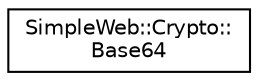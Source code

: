 digraph "Graphical Class Hierarchy"
{
  edge [fontname="Helvetica",fontsize="10",labelfontname="Helvetica",labelfontsize="10"];
  node [fontname="Helvetica",fontsize="10",shape=record];
  rankdir="LR";
  Node1 [label="SimpleWeb::Crypto::\lBase64",height=0.2,width=0.4,color="black", fillcolor="white", style="filled",URL="$classSimpleWeb_1_1Crypto_1_1Base64.html"];
}
